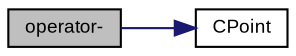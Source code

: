 digraph "operator-"
{
  bgcolor="transparent";
  edge [fontname="Arial",fontsize="9",labelfontname="Arial",labelfontsize="9"];
  node [fontname="Arial",fontsize="9",shape=record];
  rankdir="LR";
  Node1 [label="operator-",height=0.2,width=0.4,color="black", fillcolor="grey75", style="filled" fontcolor="black"];
  Node1 -> Node2 [color="midnightblue",fontsize="9",style="solid",fontname="Arial"];
  Node2 [label="CPoint",height=0.2,width=0.4,color="black",URL="$struct_v_s_t_g_u_i_1_1_c_point.html#a95cc3c3bd97e11da6d8d056df3263c28"];
}
